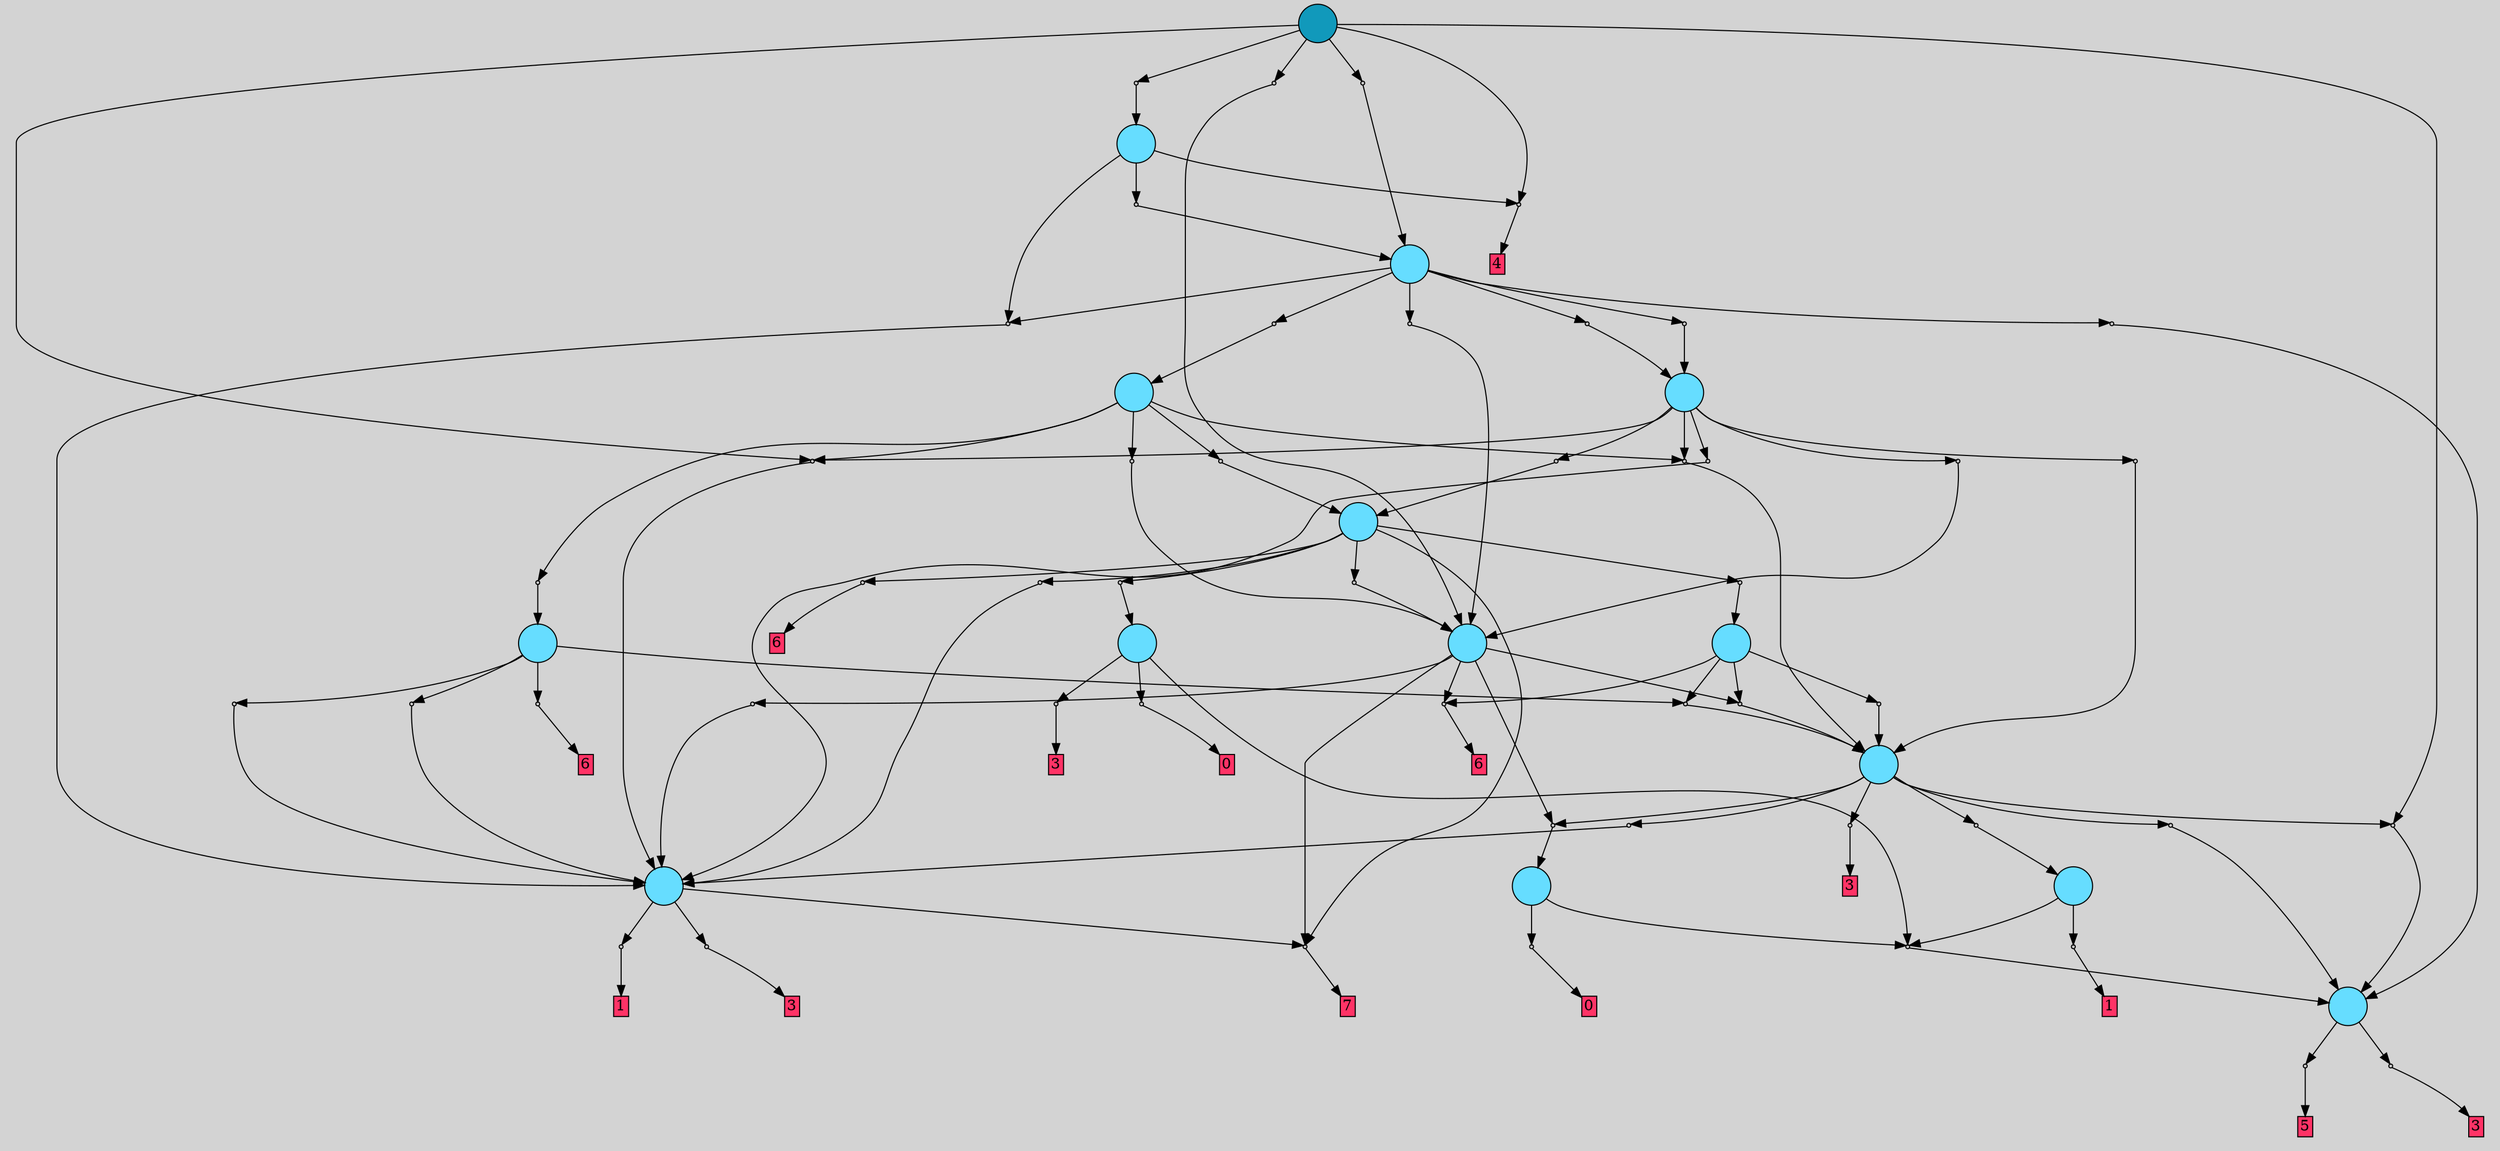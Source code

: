 // File exported with GEGELATI v1.3.1
// On the 2024-07-15 14:42:46
// With the File::TPGGraphDotExporter
digraph{
	graph[pad = "0.212, 0.055" bgcolor = lightgray]
	node[shape=circle style = filled label = ""]
		T0 [fillcolor="#66ddff"]
		T1 [fillcolor="#66ddff"]
		T2 [fillcolor="#66ddff"]
		T3 [fillcolor="#66ddff"]
		T4 [fillcolor="#66ddff"]
		T5 [fillcolor="#66ddff"]
		T6 [fillcolor="#66ddff"]
		T7 [fillcolor="#66ddff"]
		T8 [fillcolor="#66ddff"]
		T9 [fillcolor="#66ddff"]
		T10 [fillcolor="#66ddff"]
		T11 [fillcolor="#66ddff"]
		T12 [fillcolor="#66ddff"]
		T13 [fillcolor="#66ddff"]
		T14 [fillcolor="#1199bb"]
		P0 [fillcolor="#cccccc" shape=point] //
		I0 [shape=box style=invis label="0|3&0|0#0|6&#92;n5|0&0|3#1|4&#92;n"]
		P0 -> I0[style=invis]
		A0 [fillcolor="#ff3366" shape=box margin=0.03 width=0 height=0 label="5"]
		T0 -> P0 -> A0
		P1 [fillcolor="#cccccc" shape=point] //
		I1 [shape=box style=invis label="1|0&2|5#0|6&#92;n"]
		P1 -> I1[style=invis]
		A1 [fillcolor="#ff3366" shape=box margin=0.03 width=0 height=0 label="3"]
		T0 -> P1 -> A1
		P2 [fillcolor="#cccccc" shape=point] //
		I2 [shape=box style=invis label="3|0&2|5#0|5&#92;n"]
		P2 -> I2[style=invis]
		A2 [fillcolor="#ff3366" shape=box margin=0.03 width=0 height=0 label="3"]
		T1 -> P2 -> A2
		P3 [fillcolor="#cccccc" shape=point] //
		I3 [shape=box style=invis label="4|0&2|7#2|4&#92;n"]
		P3 -> I3[style=invis]
		A3 [fillcolor="#ff3366" shape=box margin=0.03 width=0 height=0 label="7"]
		T1 -> P3 -> A3
		P4 [fillcolor="#cccccc" shape=point] //
		I4 [shape=box style=invis label=""]
		P4 -> I4[style=invis]
		A4 [fillcolor="#ff3366" shape=box margin=0.03 width=0 height=0 label="1"]
		T1 -> P4 -> A4
		P5 [fillcolor="#cccccc" shape=point] //
		I5 [shape=box style=invis label="4|0&2|7#2|4&#92;n"]
		P5 -> I5[style=invis]
		T2 -> P5 -> T0
		P6 [fillcolor="#cccccc" shape=point] //
		I6 [shape=box style=invis label=""]
		P6 -> I6[style=invis]
		A5 [fillcolor="#ff3366" shape=box margin=0.03 width=0 height=0 label="1"]
		T2 -> P6 -> A5
		T3 -> P5
		P7 [fillcolor="#cccccc" shape=point] //
		I7 [shape=box style=invis label="0|0&3|1#1|4&#92;n"]
		P7 -> I7[style=invis]
		A6 [fillcolor="#ff3366" shape=box margin=0.03 width=0 height=0 label="0"]
		T3 -> P7 -> A6
		P8 [fillcolor="#cccccc" shape=point] //
		I8 [shape=box style=invis label="3|0&2|5#0|5&#92;n"]
		P8 -> I8[style=invis]
		A7 [fillcolor="#ff3366" shape=box margin=0.03 width=0 height=0 label="3"]
		T4 -> P8 -> A7
		T4 -> P5
		P9 [fillcolor="#cccccc" shape=point] //
		I9 [shape=box style=invis label="6|0&4|5#3|3&#92;n"]
		P9 -> I9[style=invis]
		A8 [fillcolor="#ff3366" shape=box margin=0.03 width=0 height=0 label="0"]
		T4 -> P9 -> A8
		P10 [fillcolor="#cccccc" shape=point] //
		I10 [shape=box style=invis label="8|3&1|0#4|6&#92;n4|0&4|1#0|3&#92;n"]
		P10 -> I10[style=invis]
		T5 -> P10 -> T3
		P11 [fillcolor="#cccccc" shape=point] //
		I11 [shape=box style=invis label="3|0&2|5#0|5&#92;n"]
		P11 -> I11[style=invis]
		A9 [fillcolor="#ff3366" shape=box margin=0.03 width=0 height=0 label="3"]
		T5 -> P11 -> A9
		P12 [fillcolor="#cccccc" shape=point] //
		I12 [shape=box style=invis label="1|0&2|0#0|6&#92;n"]
		P12 -> I12[style=invis]
		T5 -> P12 -> T1
		P13 [fillcolor="#cccccc" shape=point] //
		I13 [shape=box style=invis label="8|0&2|7#2|4&#92;n"]
		P13 -> I13[style=invis]
		T5 -> P13 -> T0
		P14 [fillcolor="#cccccc" shape=point] //
		I14 [shape=box style=invis label="1|0&2|5#1|6&#92;n"]
		P14 -> I14[style=invis]
		T5 -> P14 -> T2
		P15 [fillcolor="#cccccc" shape=point] //
		I15 [shape=box style=invis label="2|0&2|5#1|6&#92;n"]
		P15 -> I15[style=invis]
		T5 -> P15 -> T0
		P16 [fillcolor="#cccccc" shape=point] //
		I16 [shape=box style=invis label="3|0&2|3#2|4&#92;n"]
		P16 -> I16[style=invis]
		T6 -> P16 -> T1
		P17 [fillcolor="#cccccc" shape=point] //
		I17 [shape=box style=invis label="2|2&4|2#2|2&#92;n4|0&0|2#2|2&#92;n"]
		P17 -> I17[style=invis]
		T6 -> P17 -> T5
		P18 [fillcolor="#cccccc" shape=point] //
		I18 [shape=box style=invis label="3|1&2|7#2|5&#92;n2|0&0|1#1|6&#92;n"]
		P18 -> I18[style=invis]
		A10 [fillcolor="#ff3366" shape=box margin=0.03 width=0 height=0 label="6"]
		T6 -> P18 -> A10
		T6 -> P10
		T6 -> P3
		P19 [fillcolor="#cccccc" shape=point] //
		I19 [shape=box style=invis label="3|0&2|3#2|4&#92;n"]
		P19 -> I19[style=invis]
		T7 -> P19 -> T1
		P20 [fillcolor="#cccccc" shape=point] //
		I20 [shape=box style=invis label="1|0&2|3#1|6&#92;n"]
		P20 -> I20[style=invis]
		T7 -> P20 -> T1
		P21 [fillcolor="#cccccc" shape=point] //
		I21 [shape=box style=invis label="2|2&4|6#2|2&#92;n4|0&0|2#2|2&#92;n"]
		P21 -> I21[style=invis]
		T7 -> P21 -> T5
		P22 [fillcolor="#cccccc" shape=point] //
		I22 [shape=box style=invis label="3|1&2|7#2|5&#92;n2|0&0|1#1|6&#92;n"]
		P22 -> I22[style=invis]
		A11 [fillcolor="#ff3366" shape=box margin=0.03 width=0 height=0 label="6"]
		T7 -> P22 -> A11
		P23 [fillcolor="#cccccc" shape=point] //
		I23 [shape=box style=invis label="1|2&1|6#4|1&#92;n4|0&0|2#2|4&#92;n"]
		P23 -> I23[style=invis]
		T8 -> P23 -> T5
		T8 -> P17
		T8 -> P18
		T8 -> P21
		P24 [fillcolor="#cccccc" shape=point] //
		I24 [shape=box style=invis label="3|0&2|6#0|1&#92;n"]
		P24 -> I24[style=invis]
		T9 -> P24 -> T6
		P25 [fillcolor="#cccccc" shape=point] //
		I25 [shape=box style=invis label="2|0&2|4#2|0&#92;n"]
		P25 -> I25[style=invis]
		T9 -> P25 -> T8
		P26 [fillcolor="#cccccc" shape=point] //
		I26 [shape=box style=invis label="3|0&2|3#2|4&#92;n"]
		P26 -> I26[style=invis]
		T9 -> P26 -> T1
		P27 [fillcolor="#cccccc" shape=point] //
		I27 [shape=box style=invis label="3|1&2|7#2|5&#92;n2|0&0|1#1|1&#92;n"]
		P27 -> I27[style=invis]
		A12 [fillcolor="#ff3366" shape=box margin=0.03 width=0 height=0 label="6"]
		T9 -> P27 -> A12
		T9 -> P3
		P28 [fillcolor="#cccccc" shape=point] //
		I28 [shape=box style=invis label="0|0&4|2#4|3&#92;n"]
		P28 -> I28[style=invis]
		T9 -> P28 -> T4
		P29 [fillcolor="#cccccc" shape=point] //
		I29 [shape=box style=invis label="4|0&4|0#2|2&#92;n"]
		P29 -> I29[style=invis]
		T10 -> P29 -> T9
		P30 [fillcolor="#cccccc" shape=point] //
		I30 [shape=box style=invis label="1|2&0|5#4|7&#92;n4|0&0|2#2|2&#92;n"]
		P30 -> I30[style=invis]
		T10 -> P30 -> T5
		P31 [fillcolor="#cccccc" shape=point] //
		I31 [shape=box style=invis label="2|0&2|5#3|6&#92;n"]
		P31 -> I31[style=invis]
		T10 -> P31 -> T6
		P32 [fillcolor="#cccccc" shape=point] //
		I32 [shape=box style=invis label="3|0&2|3#2|4&#92;n"]
		P32 -> I32[style=invis]
		T10 -> P32 -> T1
		P33 [fillcolor="#cccccc" shape=point] //
		I33 [shape=box style=invis label="3|0&4|3#2|4&#92;n"]
		P33 -> I33[style=invis]
		T10 -> P33 -> T1
		P34 [fillcolor="#cccccc" shape=point] //
		I34 [shape=box style=invis label="1|2&2|5#4|7&#92;n4|0&0|2#2|2&#92;n"]
		P34 -> I34[style=invis]
		T10 -> P34 -> T5
		P35 [fillcolor="#cccccc" shape=point] //
		I35 [shape=box style=invis label="4|0&4|0#1|2&#92;n"]
		P35 -> I35[style=invis]
		T11 -> P35 -> T9
		P36 [fillcolor="#cccccc" shape=point] //
		I36 [shape=box style=invis label="2|0&2|5#3|6&#92;n"]
		P36 -> I36[style=invis]
		T11 -> P36 -> T6
		P37 [fillcolor="#cccccc" shape=point] //
		I37 [shape=box style=invis label="2|0&3|5#3|6&#92;n"]
		P37 -> I37[style=invis]
		T11 -> P37 -> T7
		T11 -> P32
		T11 -> P34
		P38 [fillcolor="#cccccc" shape=point] //
		I38 [shape=box style=invis label="6|6&0|6#0|7&#92;n4|2&3|0#1|1&#92;n3|0&0|2#0|6&#92;n"]
		P38 -> I38[style=invis]
		T12 -> P38 -> T10
		P39 [fillcolor="#cccccc" shape=point] //
		I39 [shape=box style=invis label="4|0&2|0#4|5&#92;n"]
		P39 -> I39[style=invis]
		T12 -> P39 -> T10
		P40 [fillcolor="#cccccc" shape=point] //
		I40 [shape=box style=invis label="3|0&2|6#0|4&#92;n"]
		P40 -> I40[style=invis]
		T12 -> P40 -> T11
		P41 [fillcolor="#cccccc" shape=point] //
		I41 [shape=box style=invis label="2|0&2|7#3|6&#92;n"]
		P41 -> I41[style=invis]
		T12 -> P41 -> T6
		P42 [fillcolor="#cccccc" shape=point] //
		I42 [shape=box style=invis label="2|0&1|6#4|3&#92;n"]
		P42 -> I42[style=invis]
		T12 -> P42 -> T0
		P43 [fillcolor="#cccccc" shape=point] //
		I43 [shape=box style=invis label="2|0&3|1#2|6&#92;n"]
		P43 -> I43[style=invis]
		T12 -> P43 -> T1
		T13 -> P43
		P44 [fillcolor="#cccccc" shape=point] //
		I44 [shape=box style=invis label="2|0&1|6#1|3&#92;n"]
		P44 -> I44[style=invis]
		T13 -> P44 -> T12
		P45 [fillcolor="#cccccc" shape=point] //
		I45 [shape=box style=invis label="8|0&2|5#2|2&#92;n"]
		P45 -> I45[style=invis]
		A13 [fillcolor="#ff3366" shape=box margin=0.03 width=0 height=0 label="4"]
		T13 -> P45 -> A13
		T14 -> P45
		P46 [fillcolor="#cccccc" shape=point] //
		I46 [shape=box style=invis label="2|0&2|5#3|1&#92;n"]
		P46 -> I46[style=invis]
		T14 -> P46 -> T13
		P47 [fillcolor="#cccccc" shape=point] //
		I47 [shape=box style=invis label="2|7&2|5#3|7&#92;n1|0&2|0#0|7&#92;n"]
		P47 -> I47[style=invis]
		T14 -> P47 -> T6
		T14 -> P15
		T14 -> P32
		P48 [fillcolor="#cccccc" shape=point] //
		I48 [shape=box style=invis label="2|0&1|6#1|3&#92;n"]
		P48 -> I48[style=invis]
		T14 -> P48 -> T12
		{ rank= same T14 }
}
